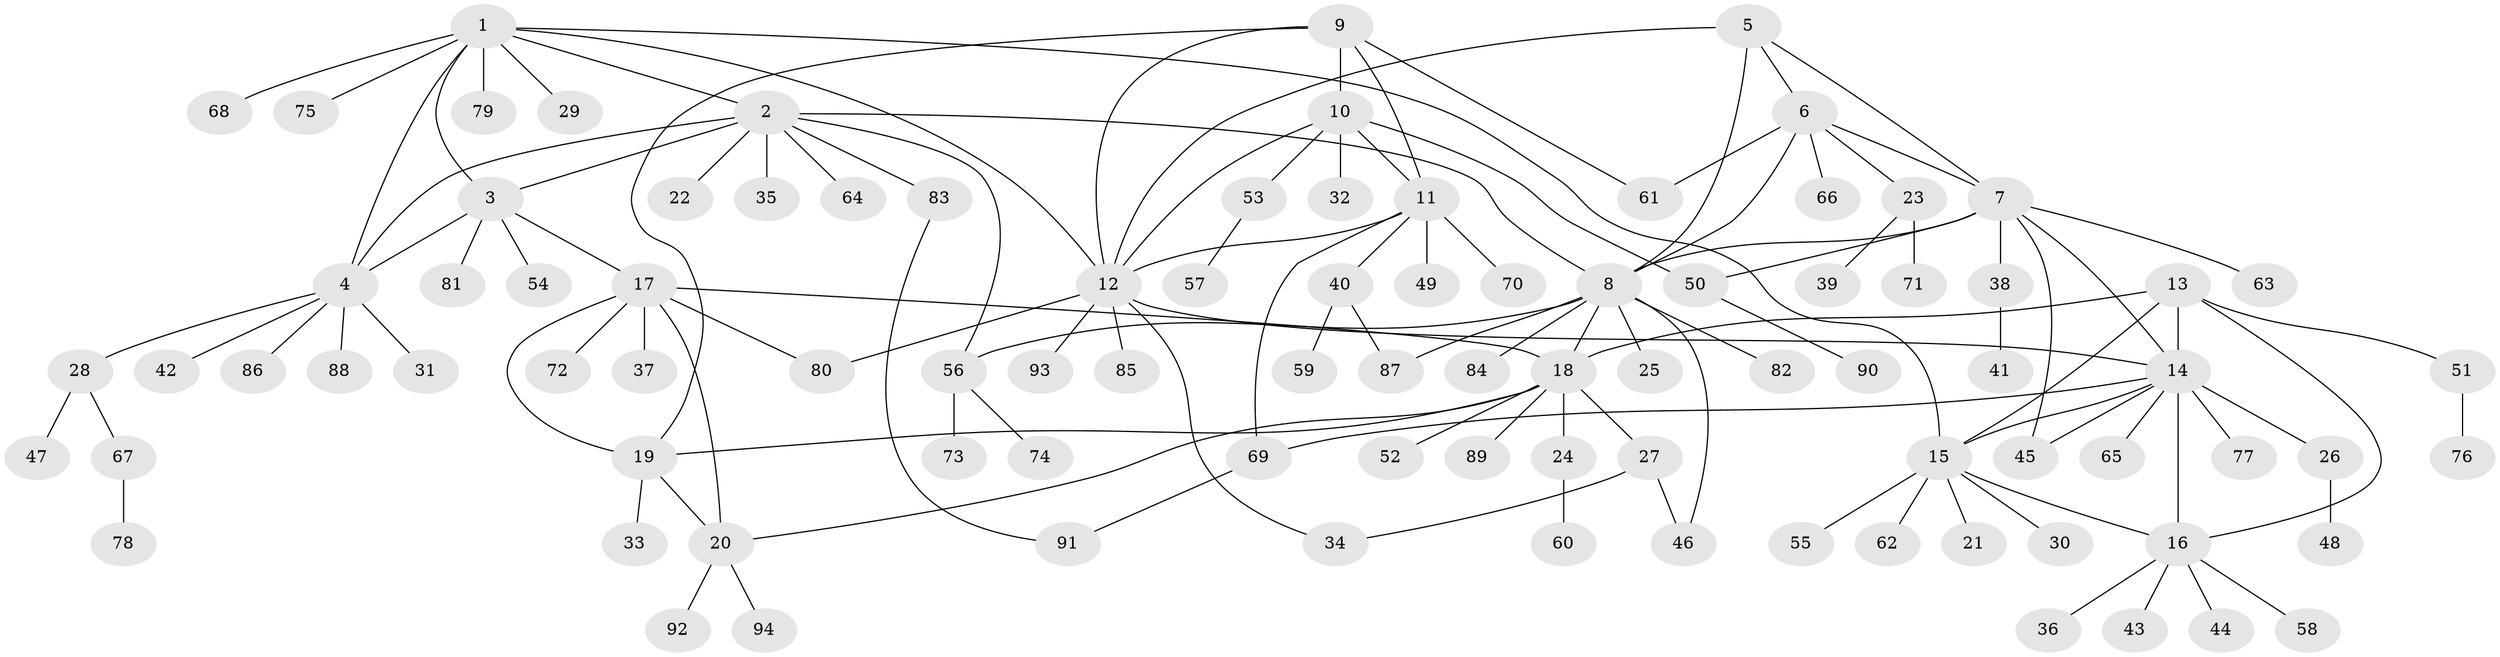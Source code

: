 // coarse degree distribution, {7: 0.02857142857142857, 10: 0.04285714285714286, 4: 0.014285714285714285, 6: 0.04285714285714286, 8: 0.04285714285714286, 12: 0.014285714285714285, 5: 0.04285714285714286, 3: 0.05714285714285714, 1: 0.6428571428571429, 2: 0.07142857142857142}
// Generated by graph-tools (version 1.1) at 2025/42/03/06/25 10:42:10]
// undirected, 94 vertices, 124 edges
graph export_dot {
graph [start="1"]
  node [color=gray90,style=filled];
  1;
  2;
  3;
  4;
  5;
  6;
  7;
  8;
  9;
  10;
  11;
  12;
  13;
  14;
  15;
  16;
  17;
  18;
  19;
  20;
  21;
  22;
  23;
  24;
  25;
  26;
  27;
  28;
  29;
  30;
  31;
  32;
  33;
  34;
  35;
  36;
  37;
  38;
  39;
  40;
  41;
  42;
  43;
  44;
  45;
  46;
  47;
  48;
  49;
  50;
  51;
  52;
  53;
  54;
  55;
  56;
  57;
  58;
  59;
  60;
  61;
  62;
  63;
  64;
  65;
  66;
  67;
  68;
  69;
  70;
  71;
  72;
  73;
  74;
  75;
  76;
  77;
  78;
  79;
  80;
  81;
  82;
  83;
  84;
  85;
  86;
  87;
  88;
  89;
  90;
  91;
  92;
  93;
  94;
  1 -- 2;
  1 -- 3;
  1 -- 4;
  1 -- 12;
  1 -- 15;
  1 -- 29;
  1 -- 68;
  1 -- 75;
  1 -- 79;
  2 -- 3;
  2 -- 4;
  2 -- 8;
  2 -- 22;
  2 -- 35;
  2 -- 56;
  2 -- 64;
  2 -- 83;
  3 -- 4;
  3 -- 17;
  3 -- 54;
  3 -- 81;
  4 -- 28;
  4 -- 31;
  4 -- 42;
  4 -- 86;
  4 -- 88;
  5 -- 6;
  5 -- 7;
  5 -- 8;
  5 -- 12;
  6 -- 7;
  6 -- 8;
  6 -- 23;
  6 -- 61;
  6 -- 66;
  7 -- 8;
  7 -- 14;
  7 -- 38;
  7 -- 45;
  7 -- 50;
  7 -- 63;
  8 -- 18;
  8 -- 25;
  8 -- 46;
  8 -- 56;
  8 -- 82;
  8 -- 84;
  8 -- 87;
  9 -- 10;
  9 -- 11;
  9 -- 12;
  9 -- 19;
  9 -- 61;
  10 -- 11;
  10 -- 12;
  10 -- 32;
  10 -- 50;
  10 -- 53;
  11 -- 12;
  11 -- 40;
  11 -- 49;
  11 -- 69;
  11 -- 70;
  12 -- 14;
  12 -- 34;
  12 -- 80;
  12 -- 85;
  12 -- 93;
  13 -- 14;
  13 -- 15;
  13 -- 16;
  13 -- 18;
  13 -- 51;
  14 -- 15;
  14 -- 16;
  14 -- 26;
  14 -- 45;
  14 -- 65;
  14 -- 69;
  14 -- 77;
  15 -- 16;
  15 -- 21;
  15 -- 30;
  15 -- 55;
  15 -- 62;
  16 -- 36;
  16 -- 43;
  16 -- 44;
  16 -- 58;
  17 -- 18;
  17 -- 19;
  17 -- 20;
  17 -- 37;
  17 -- 72;
  17 -- 80;
  18 -- 19;
  18 -- 20;
  18 -- 24;
  18 -- 27;
  18 -- 52;
  18 -- 89;
  19 -- 20;
  19 -- 33;
  20 -- 92;
  20 -- 94;
  23 -- 39;
  23 -- 71;
  24 -- 60;
  26 -- 48;
  27 -- 34;
  27 -- 46;
  28 -- 47;
  28 -- 67;
  38 -- 41;
  40 -- 59;
  40 -- 87;
  50 -- 90;
  51 -- 76;
  53 -- 57;
  56 -- 73;
  56 -- 74;
  67 -- 78;
  69 -- 91;
  83 -- 91;
}
